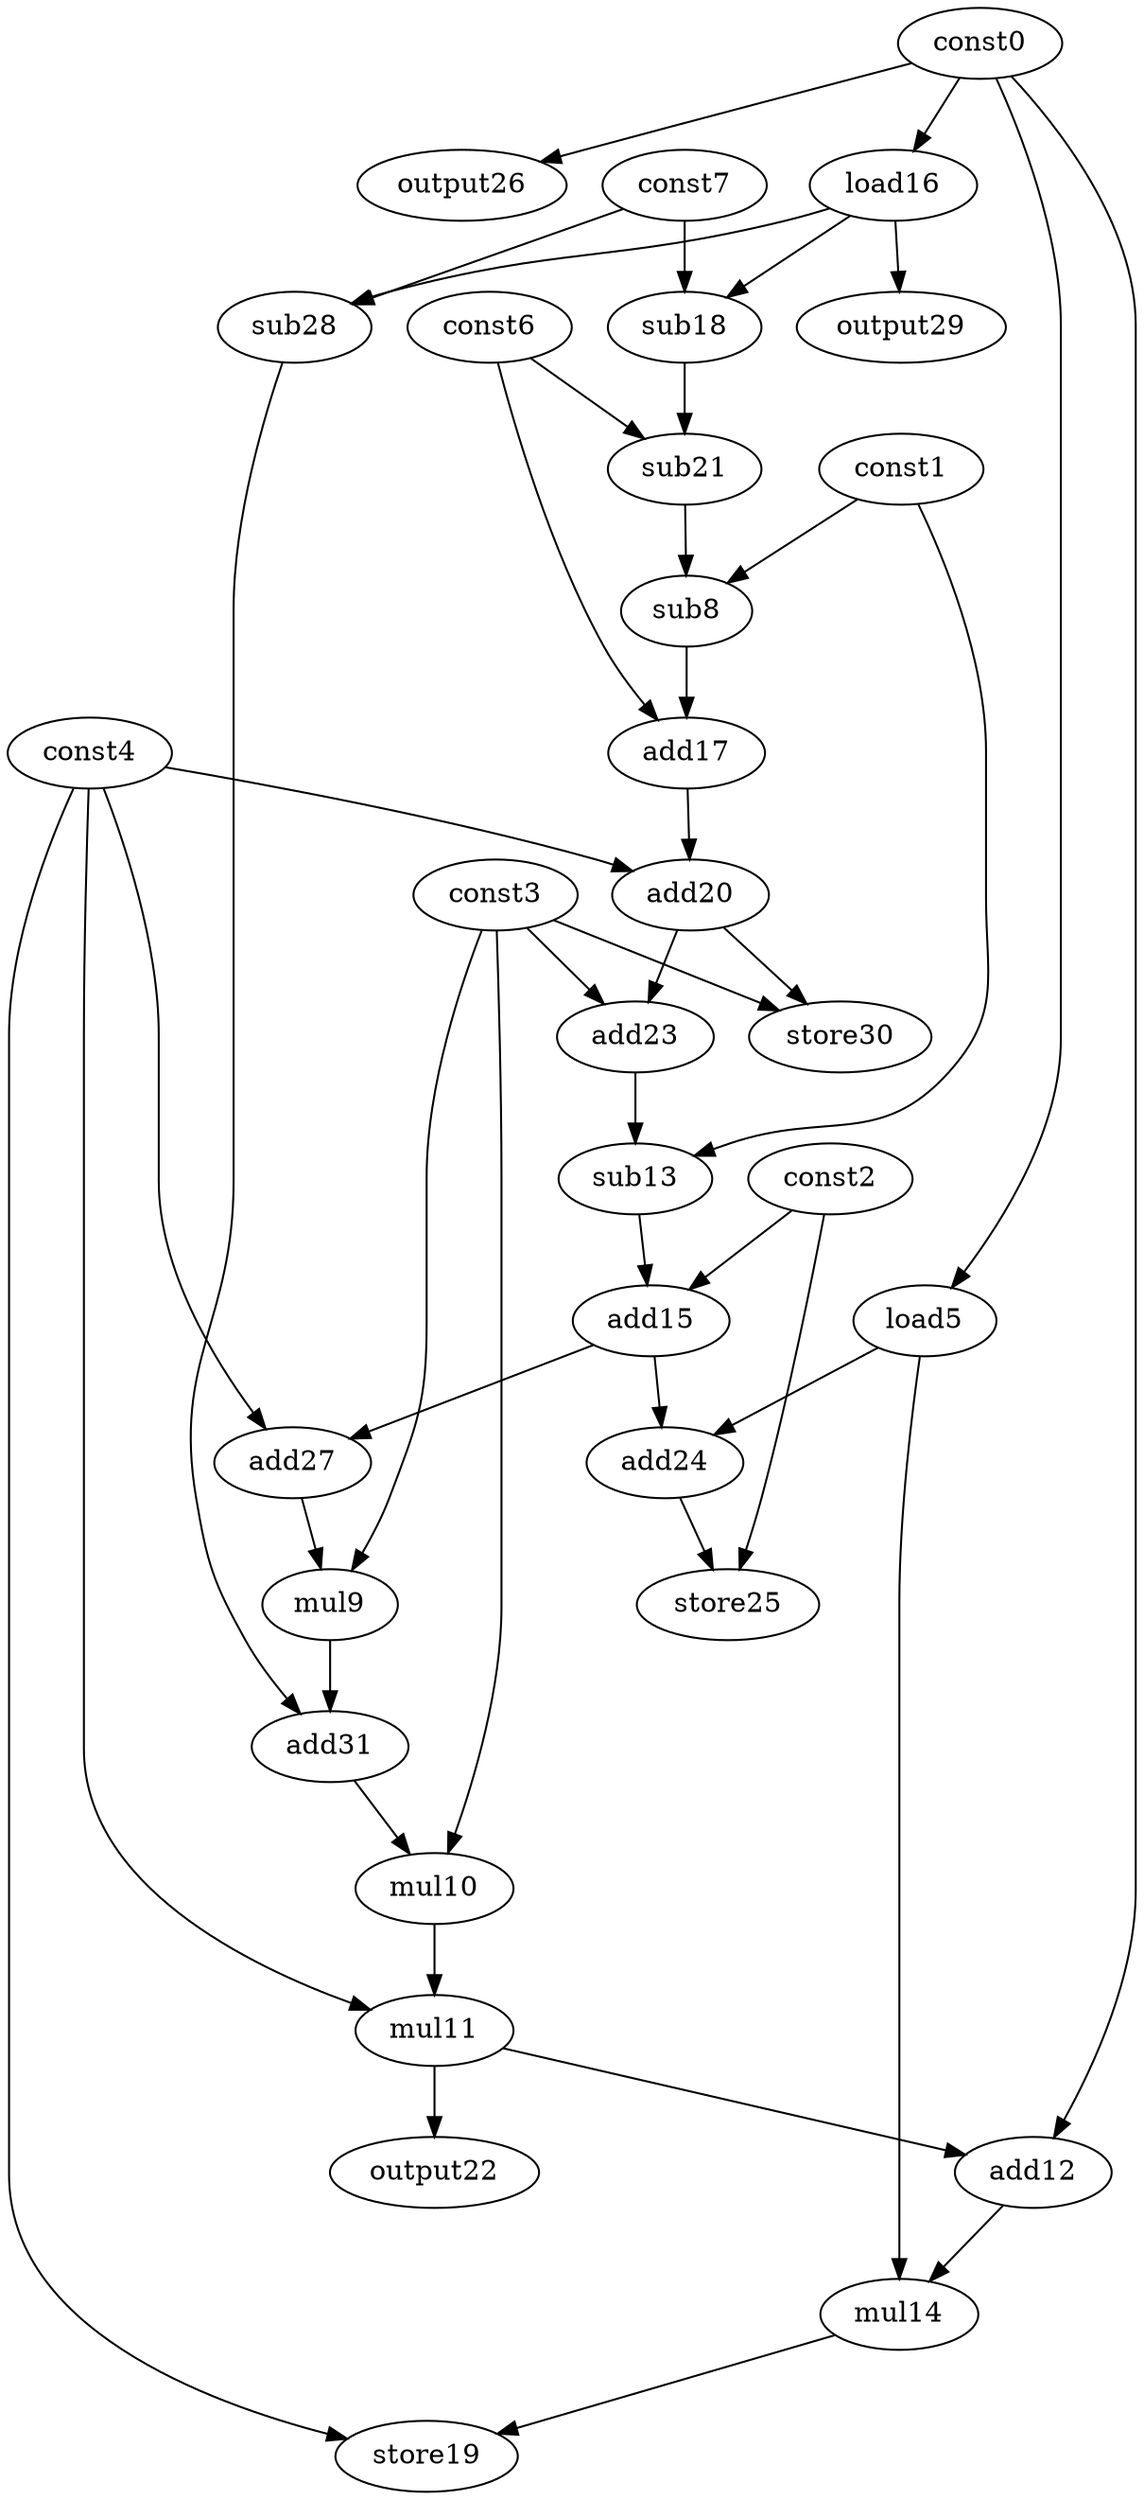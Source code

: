 digraph G { 
const0[opcode=const]; 
const1[opcode=const]; 
const2[opcode=const]; 
const3[opcode=const]; 
const4[opcode=const]; 
load5[opcode=load]; 
const6[opcode=const]; 
const7[opcode=const]; 
sub8[opcode=sub]; 
mul9[opcode=mul]; 
mul10[opcode=mul]; 
mul11[opcode=mul]; 
add12[opcode=add]; 
sub13[opcode=sub]; 
mul14[opcode=mul]; 
add15[opcode=add]; 
load16[opcode=load]; 
add17[opcode=add]; 
sub18[opcode=sub]; 
store19[opcode=store]; 
add20[opcode=add]; 
sub21[opcode=sub]; 
output22[opcode=output]; 
add23[opcode=add]; 
add24[opcode=add]; 
store25[opcode=store]; 
output26[opcode=output]; 
add27[opcode=add]; 
sub28[opcode=sub]; 
output29[opcode=output]; 
store30[opcode=store]; 
add31[opcode=add]; 
const0->load5[operand=0];
const0->load16[operand=0];
const0->output26[operand=0];
load16->sub18[operand=0];
const7->sub18[operand=1];
load16->sub28[operand=0];
const7->sub28[operand=1];
load16->output29[operand=0];
sub18->sub21[operand=0];
const6->sub21[operand=1];
const1->sub8[operand=0];
sub21->sub8[operand=1];
sub8->add17[operand=0];
const6->add17[operand=1];
add17->add20[operand=0];
const4->add20[operand=1];
const3->add23[operand=0];
add20->add23[operand=1];
const3->store30[operand=0];
add20->store30[operand=1];
const1->sub13[operand=0];
add23->sub13[operand=1];
const2->add15[operand=0];
sub13->add15[operand=1];
load5->add24[operand=0];
add15->add24[operand=1];
const4->add27[operand=0];
add15->add27[operand=1];
add27->mul9[operand=0];
const3->mul9[operand=1];
add24->store25[operand=0];
const2->store25[operand=1];
mul9->add31[operand=0];
sub28->add31[operand=1];
const3->mul10[operand=0];
add31->mul10[operand=1];
mul10->mul11[operand=0];
const4->mul11[operand=1];
const0->add12[operand=0];
mul11->add12[operand=1];
mul11->output22[operand=0];
add12->mul14[operand=0];
load5->mul14[operand=1];
const4->store19[operand=0];
mul14->store19[operand=1];
}

